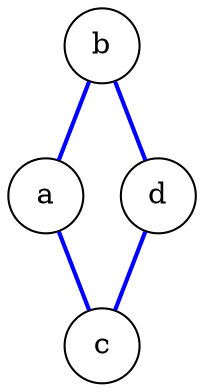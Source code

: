 graph g{
a [height=0.5,width=0.5,fixedsize=true];
b [height=0.5,width=0.5,fixedsize=true];
c [height=0.5,width=0.5,fixedsize=true];
d [height=0.5,width=0.5,fixedsize=true];
b -- a [color=blue,style=bold];
a -- c [color=blue,style=bold];
d -- c [color=blue,style=bold]
b -- d [color=blue,style=bold];
}
